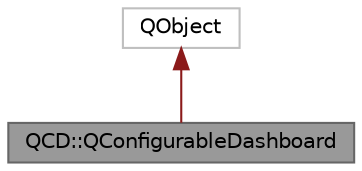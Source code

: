 digraph "QCD::QConfigurableDashboard"
{
 // LATEX_PDF_SIZE
  bgcolor="transparent";
  edge [fontname=Helvetica,fontsize=10,labelfontname=Helvetica,labelfontsize=10];
  node [fontname=Helvetica,fontsize=10,shape=box,height=0.2,width=0.4];
  Node1 [label="QCD::QConfigurableDashboard",height=0.2,width=0.4,color="gray40", fillcolor="grey60", style="filled", fontcolor="black",tooltip="Core class for running a QCD dashboard application."];
  Node2 -> Node1 [dir="back",color="firebrick4",style="solid"];
  Node2 [label="QObject",height=0.2,width=0.4,color="grey75", fillcolor="white", style="filled",tooltip=" "];
}
